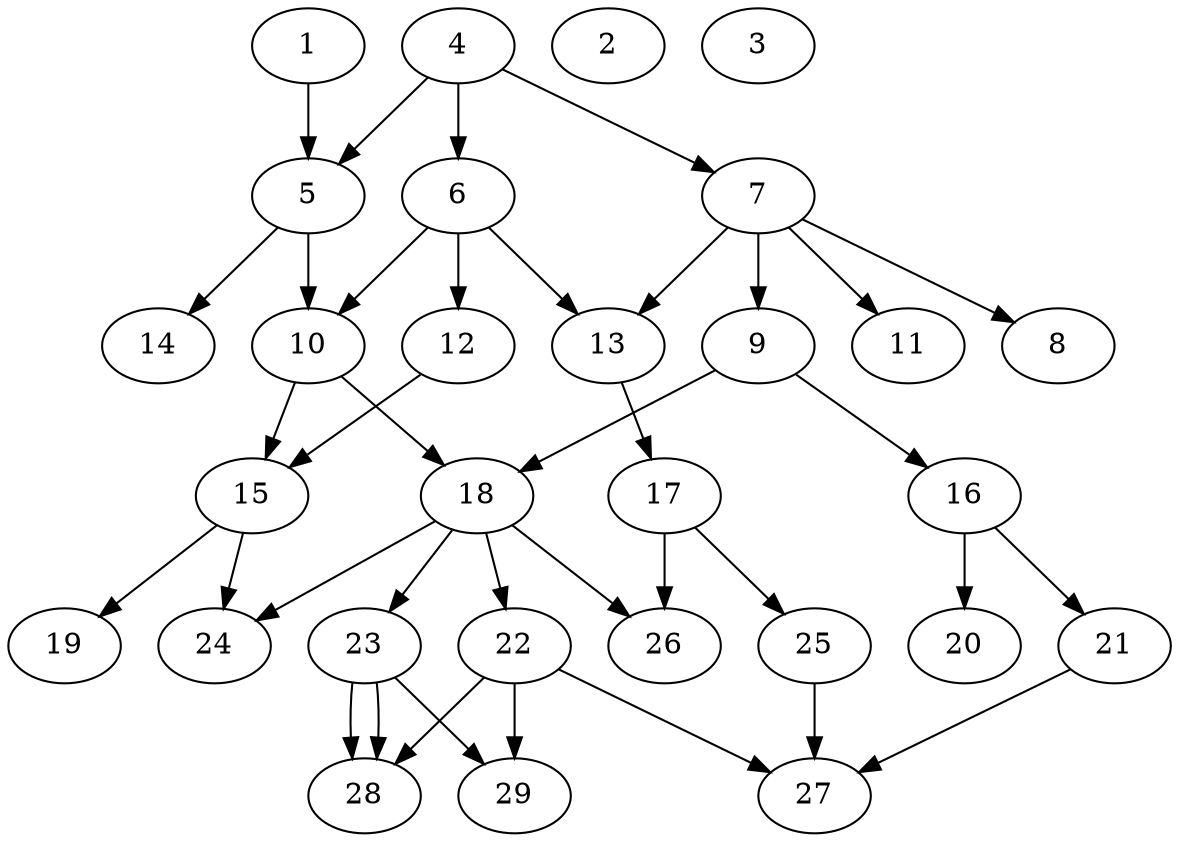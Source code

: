 // DAG (tier=2-normal, mode=data, n=29, ccr=0.402, fat=0.572, density=0.438, regular=0.554, jump=0.159, mindata=2097152, maxdata=16777216)
// DAG automatically generated by daggen at Sun Aug 24 16:33:34 2025
// /home/ermia/Project/Environments/daggen/bin/daggen --dot --ccr 0.402 --fat 0.572 --regular 0.554 --density 0.438 --jump 0.159 --mindata 2097152 --maxdata 16777216 -n 29 
digraph G {
  1 [size="726498993561231425536", alpha="0.13", expect_size="363249496780615712768"]
  1 -> 5 [size ="646517073379328"]
  2 [size="4979518670389806", alpha="0.13", expect_size="2489759335194903"]
  3 [size="3370552355164428173312", alpha="0.02", expect_size="1685276177582214086656"]
  4 [size="1042339806328530432", alpha="0.05", expect_size="521169903164265216"]
  4 -> 5 [size ="920445255680000"]
  4 -> 6 [size ="920445255680000"]
  4 -> 7 [size ="920445255680000"]
  5 [size="243599150801932517376", alpha="0.12", expect_size="121799575400966258688"]
  5 -> 10 [size ="312037771051008"]
  5 -> 14 [size ="312037771051008"]
  6 [size="242880922810652295168", alpha="0.10", expect_size="121440461405326147584"]
  6 -> 10 [size ="311424127598592"]
  6 -> 12 [size ="311424127598592"]
  6 -> 13 [size ="311424127598592"]
  7 [size="14032348491861184", alpha="0.01", expect_size="7016174245930592"]
  7 -> 8 [size ="427288587927552"]
  7 -> 9 [size ="427288587927552"]
  7 -> 11 [size ="427288587927552"]
  7 -> 13 [size ="427288587927552"]
  8 [size="2094807370738015744", alpha="0.02", expect_size="1047403685369007872"]
  9 [size="309820373280581746688", alpha="0.11", expect_size="154910186640290873344"]
  9 -> 16 [size ="366294138355712"]
  9 -> 18 [size ="366294138355712"]
  10 [size="1526175588278093", alpha="0.18", expect_size="763087794139046"]
  10 -> 15 [size ="45034149773312"]
  10 -> 18 [size ="45034149773312"]
  11 [size="10850929423859843072", alpha="0.12", expect_size="5425464711929921536"]
  12 [size="5230382916097597440", alpha="0.05", expect_size="2615191458048798720"]
  12 -> 15 [size ="2088039698399232"]
  13 [size="3342091960609388032", alpha="0.02", expect_size="1671045980304694016"]
  13 -> 17 [size ="1563673516572672"]
  14 [size="16731903248351912", alpha="0.01", expect_size="8365951624175956"]
  15 [size="16472506885768152", alpha="0.04", expect_size="8236253442884076"]
  15 -> 19 [size ="795643706605568"]
  15 -> 24 [size ="795643706605568"]
  16 [size="1644426594707794176", alpha="0.03", expect_size="822213297353897088"]
  16 -> 20 [size ="1582743230087168"]
  16 -> 21 [size ="1582743230087168"]
  17 [size="1107004664774883", alpha="0.02", expect_size="553502332387441"]
  17 -> 25 [size ="87246766080000"]
  17 -> 26 [size ="87246766080000"]
  18 [size="1033977724928000000000", alpha="0.11", expect_size="516988862464000000000"]
  18 -> 22 [size ="818020352000000"]
  18 -> 23 [size ="818020352000000"]
  18 -> 24 [size ="818020352000000"]
  18 -> 26 [size ="818020352000000"]
  19 [size="7334634163832685", alpha="0.11", expect_size="3667317081916342"]
  20 [size="616300543825823616", alpha="0.12", expect_size="308150271912911808"]
  21 [size="47472244796519344", alpha="0.08", expect_size="23736122398259672"]
  21 -> 27 [size ="1144590002290688"]
  22 [size="1396551663626172672", alpha="0.05", expect_size="698275831813086336"]
  22 -> 27 [size ="1197914193920000"]
  22 -> 28 [size ="1197914193920000"]
  22 -> 29 [size ="1197914193920000"]
  23 [size="31769276714546404", alpha="0.07", expect_size="15884638357273202"]
  23 -> 28 [size ="771323454291968"]
  23 -> 28 [size ="771323454291968"]
  23 -> 29 [size ="771323454291968"]
  24 [size="3858208113738419712", alpha="0.18", expect_size="1929104056869209856"]
  25 [size="2735654171556957913088", alpha="0.07", expect_size="1367827085778478956544"]
  25 -> 27 [size ="1564819022938112"]
  26 [size="39118905838148168", alpha="0.14", expect_size="19559452919074084"]
  27 [size="540704177636568", alpha="0.16", expect_size="270352088818284"]
  28 [size="5011960453970043", alpha="0.15", expect_size="2505980226985021"]
  29 [size="13440433375216578", alpha="0.06", expect_size="6720216687608289"]
}